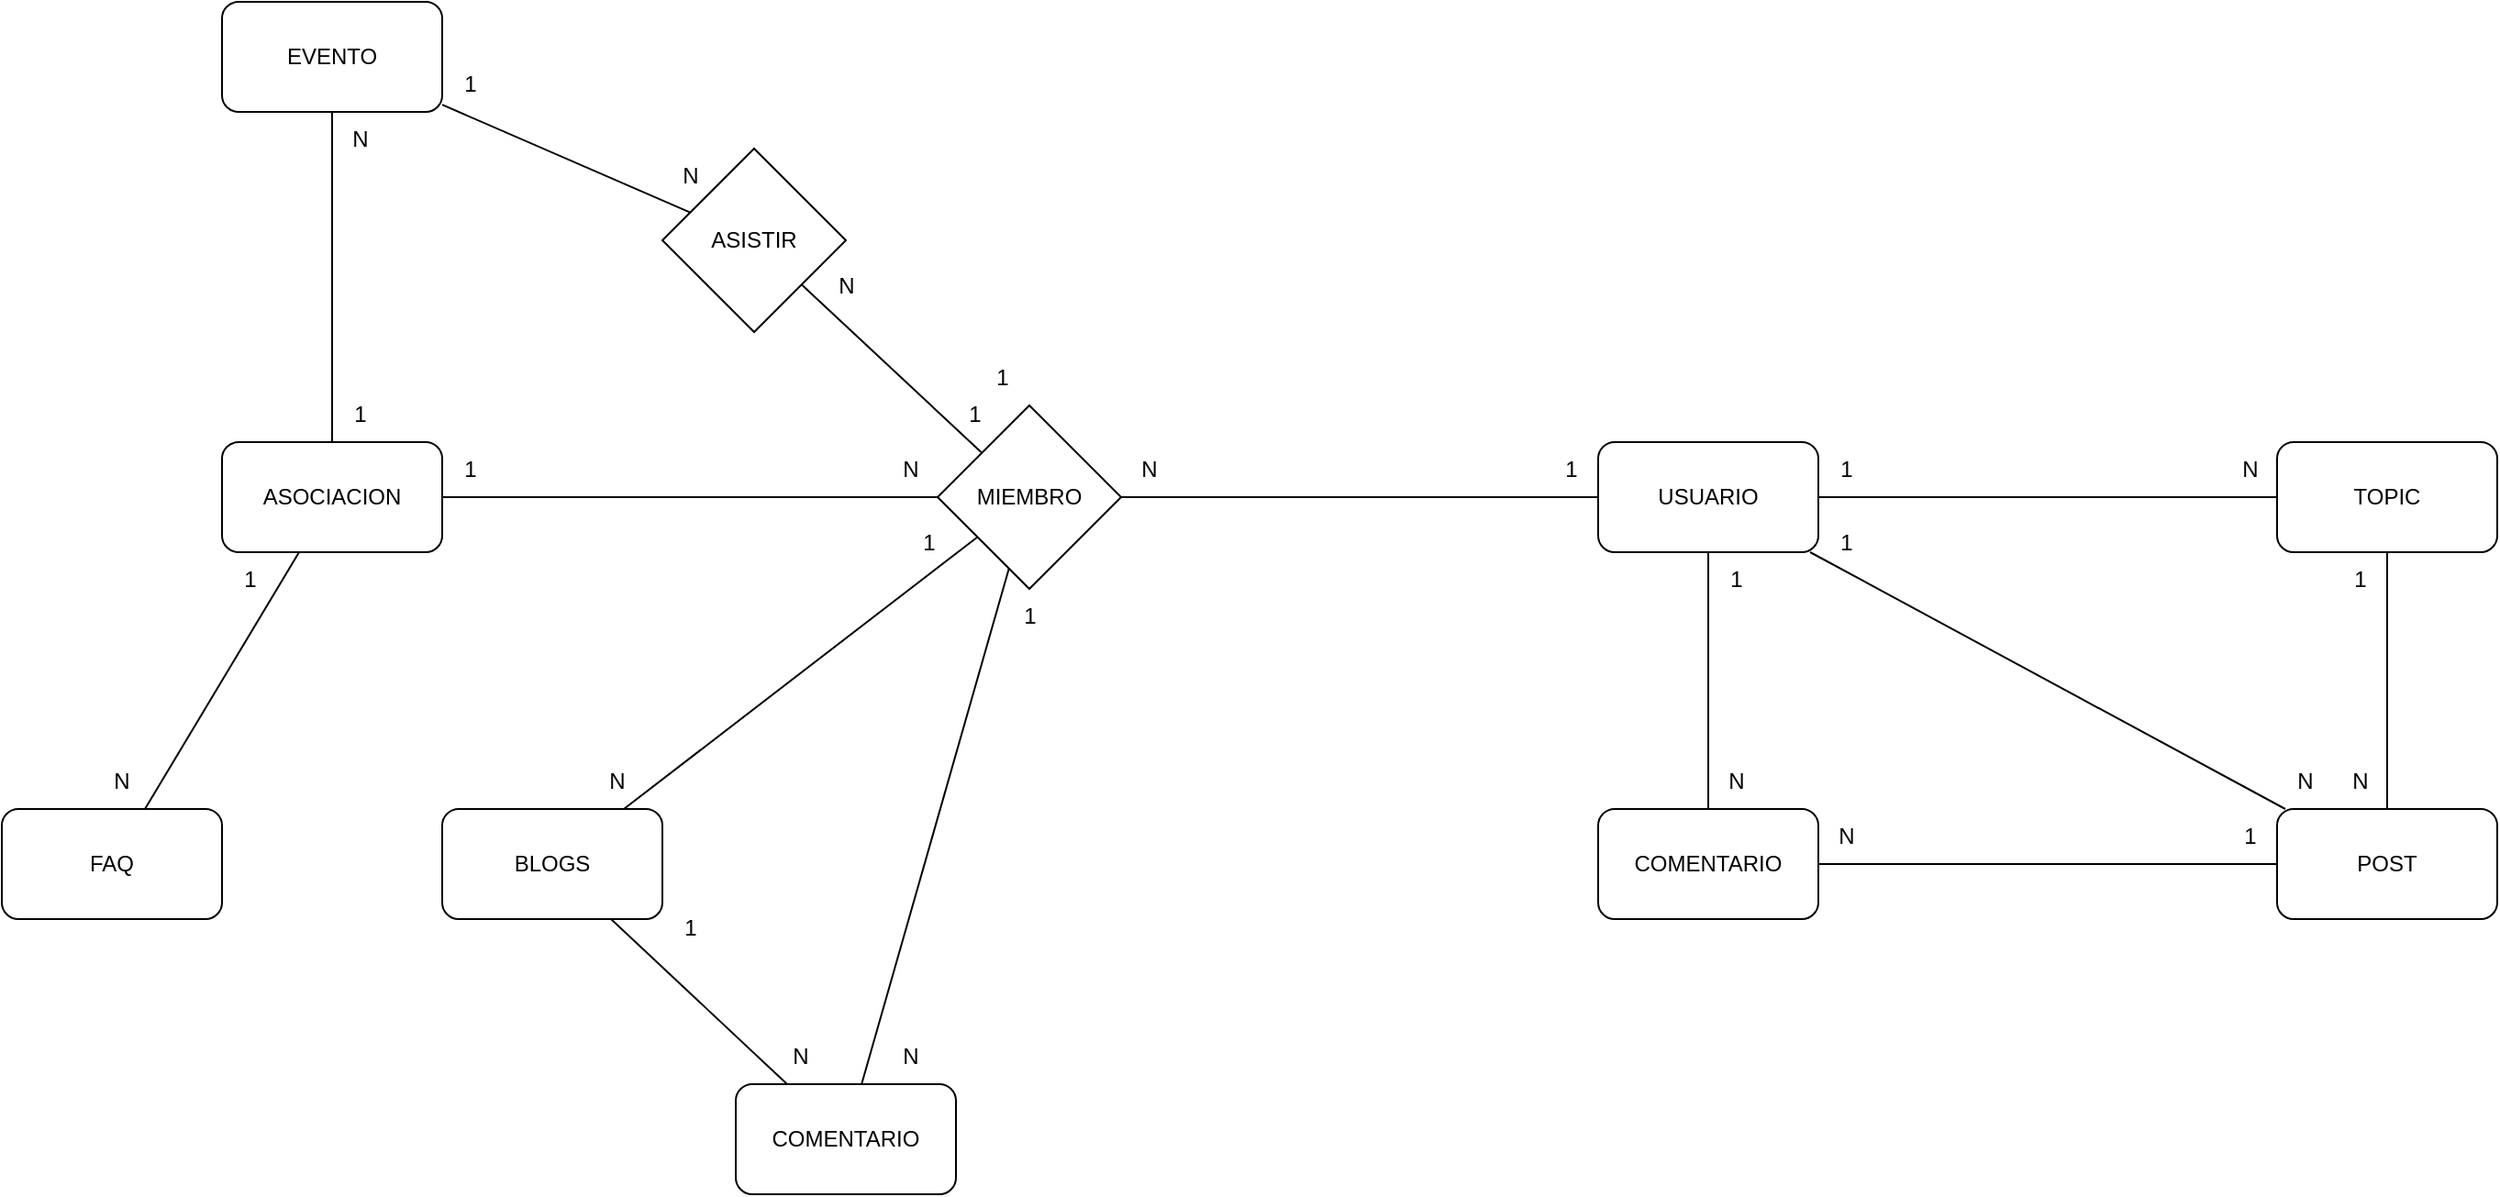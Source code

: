 <mxfile>
    <diagram id="R2lEEEUBdFMjLlhIrx00" name="Page-1">
        <mxGraphModel dx="2768" dy="1530" grid="1" gridSize="10" guides="1" tooltips="1" connect="1" arrows="1" fold="1" page="1" pageScale="1" pageWidth="3300" pageHeight="4681" math="0" shadow="0" extFonts="Permanent Marker^https://fonts.googleapis.com/css?family=Permanent+Marker">
            <root>
                <mxCell id="0"/>
                <mxCell id="1" parent="0"/>
                <mxCell id="6TVAVnuaZjavT5ibVuFq-6" style="rounded=0;orthogonalLoop=1;jettySize=auto;html=1;endArrow=none;endFill=0;" parent="1" source="6TVAVnuaZjavT5ibVuFq-1" target="6TVAVnuaZjavT5ibVuFq-71" edge="1">
                    <mxGeometry relative="1" as="geometry">
                        <mxPoint x="1470" y="2900" as="targetPoint"/>
                    </mxGeometry>
                </mxCell>
                <mxCell id="6TVAVnuaZjavT5ibVuFq-1" value="ASOCIACION" style="rounded=1;whiteSpace=wrap;html=1;" parent="1" vertex="1">
                    <mxGeometry x="1090" y="2870" width="120" height="60" as="geometry"/>
                </mxCell>
                <mxCell id="6TVAVnuaZjavT5ibVuFq-2" value="USUARIO" style="rounded=1;whiteSpace=wrap;html=1;" parent="1" vertex="1">
                    <mxGeometry x="1840" y="2870" width="120" height="60" as="geometry"/>
                </mxCell>
                <mxCell id="6TVAVnuaZjavT5ibVuFq-3" value="FAQ" style="rounded=1;whiteSpace=wrap;html=1;" parent="1" vertex="1">
                    <mxGeometry x="970" y="3070" width="120" height="60" as="geometry"/>
                </mxCell>
                <mxCell id="6TVAVnuaZjavT5ibVuFq-4" value="BLOGS" style="rounded=1;whiteSpace=wrap;html=1;" parent="1" vertex="1">
                    <mxGeometry x="1210" y="3070" width="120" height="60" as="geometry"/>
                </mxCell>
                <mxCell id="6TVAVnuaZjavT5ibVuFq-7" style="rounded=0;orthogonalLoop=1;jettySize=auto;html=1;endArrow=none;endFill=0;" parent="1" source="6TVAVnuaZjavT5ibVuFq-2" target="6TVAVnuaZjavT5ibVuFq-71" edge="1">
                    <mxGeometry relative="1" as="geometry">
                        <mxPoint x="1220" y="2910" as="sourcePoint"/>
                        <mxPoint x="1590" y="2900" as="targetPoint"/>
                    </mxGeometry>
                </mxCell>
                <mxCell id="6TVAVnuaZjavT5ibVuFq-9" value="1" style="text;html=1;align=center;verticalAlign=middle;resizable=0;points=[];autosize=1;strokeColor=none;fillColor=none;" parent="1" vertex="1">
                    <mxGeometry x="1210" y="2870" width="30" height="30" as="geometry"/>
                </mxCell>
                <mxCell id="6TVAVnuaZjavT5ibVuFq-10" value="N" style="text;html=1;align=center;verticalAlign=middle;resizable=0;points=[];autosize=1;strokeColor=none;fillColor=none;" parent="1" vertex="1">
                    <mxGeometry x="1450" y="2870" width="30" height="30" as="geometry"/>
                </mxCell>
                <mxCell id="6TVAVnuaZjavT5ibVuFq-11" value="N" style="text;html=1;align=center;verticalAlign=middle;resizable=0;points=[];autosize=1;strokeColor=none;fillColor=none;" parent="1" vertex="1">
                    <mxGeometry x="1580" y="2870" width="30" height="30" as="geometry"/>
                </mxCell>
                <mxCell id="6TVAVnuaZjavT5ibVuFq-12" value="1" style="text;html=1;align=center;verticalAlign=middle;resizable=0;points=[];autosize=1;strokeColor=none;fillColor=none;" parent="1" vertex="1">
                    <mxGeometry x="1810" y="2870" width="30" height="30" as="geometry"/>
                </mxCell>
                <mxCell id="6TVAVnuaZjavT5ibVuFq-14" style="rounded=0;orthogonalLoop=1;jettySize=auto;html=1;endArrow=none;endFill=0;" parent="1" source="6TVAVnuaZjavT5ibVuFq-1" target="6TVAVnuaZjavT5ibVuFq-3" edge="1">
                    <mxGeometry relative="1" as="geometry">
                        <mxPoint x="1050" y="2940" as="sourcePoint"/>
                        <mxPoint x="1176" y="3080" as="targetPoint"/>
                    </mxGeometry>
                </mxCell>
                <mxCell id="6TVAVnuaZjavT5ibVuFq-16" value="1" style="text;html=1;align=center;verticalAlign=middle;resizable=0;points=[];autosize=1;strokeColor=none;fillColor=none;" parent="1" vertex="1">
                    <mxGeometry x="1090" y="2930" width="30" height="30" as="geometry"/>
                </mxCell>
                <mxCell id="6TVAVnuaZjavT5ibVuFq-18" value="N" style="text;html=1;align=center;verticalAlign=middle;resizable=0;points=[];autosize=1;strokeColor=none;fillColor=none;" parent="1" vertex="1">
                    <mxGeometry x="1020" y="3040" width="30" height="30" as="geometry"/>
                </mxCell>
                <mxCell id="6TVAVnuaZjavT5ibVuFq-21" value="COMENTARIO" style="rounded=1;whiteSpace=wrap;html=1;" parent="1" vertex="1">
                    <mxGeometry x="1370" y="3220" width="120" height="60" as="geometry"/>
                </mxCell>
                <mxCell id="6TVAVnuaZjavT5ibVuFq-22" style="rounded=0;orthogonalLoop=1;jettySize=auto;html=1;endArrow=none;endFill=0;" parent="1" source="6TVAVnuaZjavT5ibVuFq-4" target="6TVAVnuaZjavT5ibVuFq-21" edge="1">
                    <mxGeometry relative="1" as="geometry">
                        <mxPoint x="1460" y="3090" as="sourcePoint"/>
                        <mxPoint x="1544" y="3230" as="targetPoint"/>
                    </mxGeometry>
                </mxCell>
                <mxCell id="6TVAVnuaZjavT5ibVuFq-23" value="1" style="text;html=1;align=center;verticalAlign=middle;resizable=0;points=[];autosize=1;strokeColor=none;fillColor=none;" parent="1" vertex="1">
                    <mxGeometry x="1330" y="3120" width="30" height="30" as="geometry"/>
                </mxCell>
                <mxCell id="6TVAVnuaZjavT5ibVuFq-24" value="N" style="text;html=1;align=center;verticalAlign=middle;resizable=0;points=[];autosize=1;strokeColor=none;fillColor=none;" parent="1" vertex="1">
                    <mxGeometry x="1390" y="3190" width="30" height="30" as="geometry"/>
                </mxCell>
                <mxCell id="6TVAVnuaZjavT5ibVuFq-29" style="rounded=0;orthogonalLoop=1;jettySize=auto;html=1;endArrow=none;endFill=0;" parent="1" source="6TVAVnuaZjavT5ibVuFq-71" target="6TVAVnuaZjavT5ibVuFq-21" edge="1">
                    <mxGeometry relative="1" as="geometry">
                        <mxPoint x="1521.429" y="2930" as="sourcePoint"/>
                        <mxPoint x="1580" y="3130" as="targetPoint"/>
                    </mxGeometry>
                </mxCell>
                <mxCell id="6TVAVnuaZjavT5ibVuFq-30" value="1" style="text;html=1;align=center;verticalAlign=middle;resizable=0;points=[];autosize=1;strokeColor=none;fillColor=none;" parent="1" vertex="1">
                    <mxGeometry x="1515" y="2950" width="30" height="30" as="geometry"/>
                </mxCell>
                <mxCell id="6TVAVnuaZjavT5ibVuFq-31" value="N" style="text;html=1;align=center;verticalAlign=middle;resizable=0;points=[];autosize=1;strokeColor=none;fillColor=none;" parent="1" vertex="1">
                    <mxGeometry x="1450" y="3190" width="30" height="30" as="geometry"/>
                </mxCell>
                <mxCell id="6TVAVnuaZjavT5ibVuFq-32" value="TOPIC" style="rounded=1;whiteSpace=wrap;html=1;" parent="1" vertex="1">
                    <mxGeometry x="2210" y="2870" width="120" height="60" as="geometry"/>
                </mxCell>
                <mxCell id="6TVAVnuaZjavT5ibVuFq-40" value="POST" style="rounded=1;whiteSpace=wrap;html=1;" parent="1" vertex="1">
                    <mxGeometry x="2210" y="3070" width="120" height="60" as="geometry"/>
                </mxCell>
                <mxCell id="6TVAVnuaZjavT5ibVuFq-41" value="COMENTARIO" style="rounded=1;whiteSpace=wrap;html=1;" parent="1" vertex="1">
                    <mxGeometry x="1840" y="3070" width="120" height="60" as="geometry"/>
                </mxCell>
                <mxCell id="6TVAVnuaZjavT5ibVuFq-43" style="rounded=0;orthogonalLoop=1;jettySize=auto;html=1;endArrow=none;endFill=0;" parent="1" source="6TVAVnuaZjavT5ibVuFq-32" target="6TVAVnuaZjavT5ibVuFq-40" edge="1">
                    <mxGeometry relative="1" as="geometry">
                        <mxPoint x="2220" y="2910" as="sourcePoint"/>
                        <mxPoint x="2030" y="2910" as="targetPoint"/>
                    </mxGeometry>
                </mxCell>
                <mxCell id="6TVAVnuaZjavT5ibVuFq-44" style="rounded=0;orthogonalLoop=1;jettySize=auto;html=1;endArrow=none;endFill=0;" parent="1" source="6TVAVnuaZjavT5ibVuFq-40" target="6TVAVnuaZjavT5ibVuFq-41" edge="1">
                    <mxGeometry relative="1" as="geometry">
                        <mxPoint x="2144" y="3010" as="sourcePoint"/>
                        <mxPoint x="2130" y="3130" as="targetPoint"/>
                    </mxGeometry>
                </mxCell>
                <mxCell id="6TVAVnuaZjavT5ibVuFq-45" style="rounded=0;orthogonalLoop=1;jettySize=auto;html=1;endArrow=none;endFill=0;" parent="1" source="6TVAVnuaZjavT5ibVuFq-32" target="6TVAVnuaZjavT5ibVuFq-2" edge="1">
                    <mxGeometry relative="1" as="geometry">
                        <mxPoint x="2240" y="2780" as="sourcePoint"/>
                        <mxPoint x="1990" y="2780" as="targetPoint"/>
                    </mxGeometry>
                </mxCell>
                <mxCell id="6TVAVnuaZjavT5ibVuFq-46" value="1" style="text;html=1;align=center;verticalAlign=middle;resizable=0;points=[];autosize=1;strokeColor=none;fillColor=none;" parent="1" vertex="1">
                    <mxGeometry x="1960" y="2870" width="30" height="30" as="geometry"/>
                </mxCell>
                <mxCell id="6TVAVnuaZjavT5ibVuFq-47" value="N" style="text;html=1;align=center;verticalAlign=middle;resizable=0;points=[];autosize=1;strokeColor=none;fillColor=none;" parent="1" vertex="1">
                    <mxGeometry x="2180" y="2870" width="30" height="30" as="geometry"/>
                </mxCell>
                <mxCell id="6TVAVnuaZjavT5ibVuFq-48" value="1" style="text;html=1;align=center;verticalAlign=middle;resizable=0;points=[];autosize=1;strokeColor=none;fillColor=none;" parent="1" vertex="1">
                    <mxGeometry x="2240" y="2930" width="30" height="30" as="geometry"/>
                </mxCell>
                <mxCell id="6TVAVnuaZjavT5ibVuFq-49" value="N" style="text;html=1;align=center;verticalAlign=middle;resizable=0;points=[];autosize=1;strokeColor=none;fillColor=none;" parent="1" vertex="1">
                    <mxGeometry x="2240" y="3040" width="30" height="30" as="geometry"/>
                </mxCell>
                <mxCell id="6TVAVnuaZjavT5ibVuFq-50" value="1" style="text;html=1;align=center;verticalAlign=middle;resizable=0;points=[];autosize=1;strokeColor=none;fillColor=none;" parent="1" vertex="1">
                    <mxGeometry x="2180" y="3070" width="30" height="30" as="geometry"/>
                </mxCell>
                <mxCell id="6TVAVnuaZjavT5ibVuFq-51" value="N" style="text;html=1;align=center;verticalAlign=middle;resizable=0;points=[];autosize=1;strokeColor=none;fillColor=none;" parent="1" vertex="1">
                    <mxGeometry x="1960" y="3070" width="30" height="30" as="geometry"/>
                </mxCell>
                <mxCell id="6TVAVnuaZjavT5ibVuFq-52" style="rounded=0;orthogonalLoop=1;jettySize=auto;html=1;endArrow=none;endFill=0;" parent="1" source="6TVAVnuaZjavT5ibVuFq-41" target="6TVAVnuaZjavT5ibVuFq-2" edge="1">
                    <mxGeometry relative="1" as="geometry">
                        <mxPoint x="2100" y="3000" as="sourcePoint"/>
                        <mxPoint x="1850" y="3000" as="targetPoint"/>
                    </mxGeometry>
                </mxCell>
                <mxCell id="6TVAVnuaZjavT5ibVuFq-53" value="1" style="text;html=1;align=center;verticalAlign=middle;resizable=0;points=[];autosize=1;strokeColor=none;fillColor=none;" parent="1" vertex="1">
                    <mxGeometry x="1900" y="2930" width="30" height="30" as="geometry"/>
                </mxCell>
                <mxCell id="6TVAVnuaZjavT5ibVuFq-54" value="N" style="text;html=1;align=center;verticalAlign=middle;resizable=0;points=[];autosize=1;strokeColor=none;fillColor=none;" parent="1" vertex="1">
                    <mxGeometry x="1900" y="3040" width="30" height="30" as="geometry"/>
                </mxCell>
                <mxCell id="6TVAVnuaZjavT5ibVuFq-55" style="rounded=0;orthogonalLoop=1;jettySize=auto;html=1;endArrow=none;endFill=0;" parent="1" source="6TVAVnuaZjavT5ibVuFq-40" target="6TVAVnuaZjavT5ibVuFq-2" edge="1">
                    <mxGeometry relative="1" as="geometry">
                        <mxPoint x="2210" y="2980" as="sourcePoint"/>
                        <mxPoint x="1960" y="2980" as="targetPoint"/>
                    </mxGeometry>
                </mxCell>
                <mxCell id="6TVAVnuaZjavT5ibVuFq-56" value="1" style="text;html=1;align=center;verticalAlign=middle;resizable=0;points=[];autosize=1;strokeColor=none;fillColor=none;" parent="1" vertex="1">
                    <mxGeometry x="1960" y="2910" width="30" height="30" as="geometry"/>
                </mxCell>
                <mxCell id="6TVAVnuaZjavT5ibVuFq-57" value="N" style="text;html=1;align=center;verticalAlign=middle;resizable=0;points=[];autosize=1;strokeColor=none;fillColor=none;" parent="1" vertex="1">
                    <mxGeometry x="2210" y="3040" width="30" height="30" as="geometry"/>
                </mxCell>
                <mxCell id="6TVAVnuaZjavT5ibVuFq-60" value="1" style="text;html=1;align=center;verticalAlign=middle;resizable=0;points=[];autosize=1;strokeColor=none;fillColor=none;" parent="1" vertex="1">
                    <mxGeometry x="1500" y="2820" width="30" height="30" as="geometry"/>
                </mxCell>
                <mxCell id="6TVAVnuaZjavT5ibVuFq-66" value="EVENTO" style="rounded=1;whiteSpace=wrap;html=1;" parent="1" vertex="1">
                    <mxGeometry x="1090" y="2630" width="120" height="60" as="geometry"/>
                </mxCell>
                <mxCell id="6TVAVnuaZjavT5ibVuFq-67" style="rounded=0;orthogonalLoop=1;jettySize=auto;html=1;endArrow=none;endFill=0;" parent="1" source="6TVAVnuaZjavT5ibVuFq-1" target="6TVAVnuaZjavT5ibVuFq-66" edge="1">
                    <mxGeometry relative="1" as="geometry">
                        <mxPoint x="970" y="2890" as="sourcePoint"/>
                        <mxPoint x="886" y="3030" as="targetPoint"/>
                    </mxGeometry>
                </mxCell>
                <mxCell id="6TVAVnuaZjavT5ibVuFq-68" value="1" style="text;html=1;align=center;verticalAlign=middle;resizable=0;points=[];autosize=1;strokeColor=none;fillColor=none;" parent="1" vertex="1">
                    <mxGeometry x="1150" y="2840" width="30" height="30" as="geometry"/>
                </mxCell>
                <mxCell id="6TVAVnuaZjavT5ibVuFq-69" value="N" style="text;html=1;align=center;verticalAlign=middle;resizable=0;points=[];autosize=1;strokeColor=none;fillColor=none;" parent="1" vertex="1">
                    <mxGeometry x="1150" y="2690" width="30" height="30" as="geometry"/>
                </mxCell>
                <mxCell id="6TVAVnuaZjavT5ibVuFq-71" value="MIEMBRO" style="rhombus;whiteSpace=wrap;html=1;" parent="1" vertex="1">
                    <mxGeometry x="1480" y="2850" width="100" height="100" as="geometry"/>
                </mxCell>
                <mxCell id="6TVAVnuaZjavT5ibVuFq-72" value="ASISTIR" style="rhombus;whiteSpace=wrap;html=1;" parent="1" vertex="1">
                    <mxGeometry x="1330" y="2710" width="100" height="100" as="geometry"/>
                </mxCell>
                <mxCell id="6TVAVnuaZjavT5ibVuFq-73" style="rounded=0;orthogonalLoop=1;jettySize=auto;html=1;endArrow=none;endFill=0;" parent="1" source="6TVAVnuaZjavT5ibVuFq-72" target="6TVAVnuaZjavT5ibVuFq-66" edge="1">
                    <mxGeometry relative="1" as="geometry">
                        <mxPoint x="1269.71" y="2795" as="sourcePoint"/>
                        <mxPoint x="1269.71" y="2615" as="targetPoint"/>
                    </mxGeometry>
                </mxCell>
                <mxCell id="6TVAVnuaZjavT5ibVuFq-74" style="rounded=0;orthogonalLoop=1;jettySize=auto;html=1;endArrow=none;endFill=0;" parent="1" source="6TVAVnuaZjavT5ibVuFq-71" target="6TVAVnuaZjavT5ibVuFq-72" edge="1">
                    <mxGeometry relative="1" as="geometry">
                        <mxPoint x="1355" y="2755" as="sourcePoint"/>
                        <mxPoint x="1220" y="2696" as="targetPoint"/>
                    </mxGeometry>
                </mxCell>
                <mxCell id="6TVAVnuaZjavT5ibVuFq-75" value="1" style="text;html=1;align=center;verticalAlign=middle;resizable=0;points=[];autosize=1;strokeColor=none;fillColor=none;" parent="1" vertex="1">
                    <mxGeometry x="1210" y="2660" width="30" height="30" as="geometry"/>
                </mxCell>
                <mxCell id="6TVAVnuaZjavT5ibVuFq-76" value="N" style="text;html=1;align=center;verticalAlign=middle;resizable=0;points=[];autosize=1;strokeColor=none;fillColor=none;" parent="1" vertex="1">
                    <mxGeometry x="1330" y="2710" width="30" height="30" as="geometry"/>
                </mxCell>
                <mxCell id="6TVAVnuaZjavT5ibVuFq-77" value="N" style="text;html=1;align=center;verticalAlign=middle;resizable=0;points=[];autosize=1;strokeColor=none;fillColor=none;" parent="1" vertex="1">
                    <mxGeometry x="1415" y="2770" width="30" height="30" as="geometry"/>
                </mxCell>
                <mxCell id="6TVAVnuaZjavT5ibVuFq-78" value="1" style="text;html=1;align=center;verticalAlign=middle;resizable=0;points=[];autosize=1;strokeColor=none;fillColor=none;" parent="1" vertex="1">
                    <mxGeometry x="1485" y="2840" width="30" height="30" as="geometry"/>
                </mxCell>
                <mxCell id="2" style="rounded=0;orthogonalLoop=1;jettySize=auto;html=1;endArrow=none;endFill=0;" parent="1" source="6TVAVnuaZjavT5ibVuFq-4" target="6TVAVnuaZjavT5ibVuFq-71" edge="1">
                    <mxGeometry relative="1" as="geometry">
                        <mxPoint x="1460" y="2980" as="targetPoint"/>
                        <mxPoint x="1190" y="2980" as="sourcePoint"/>
                    </mxGeometry>
                </mxCell>
                <mxCell id="3" value="1" style="text;html=1;align=center;verticalAlign=middle;resizable=0;points=[];autosize=1;strokeColor=none;fillColor=none;" parent="1" vertex="1">
                    <mxGeometry x="1460" y="2910" width="30" height="30" as="geometry"/>
                </mxCell>
                <mxCell id="4" value="N" style="text;html=1;align=center;verticalAlign=middle;resizable=0;points=[];autosize=1;strokeColor=none;fillColor=none;" parent="1" vertex="1">
                    <mxGeometry x="1290" y="3040" width="30" height="30" as="geometry"/>
                </mxCell>
            </root>
        </mxGraphModel>
    </diagram>
</mxfile>

